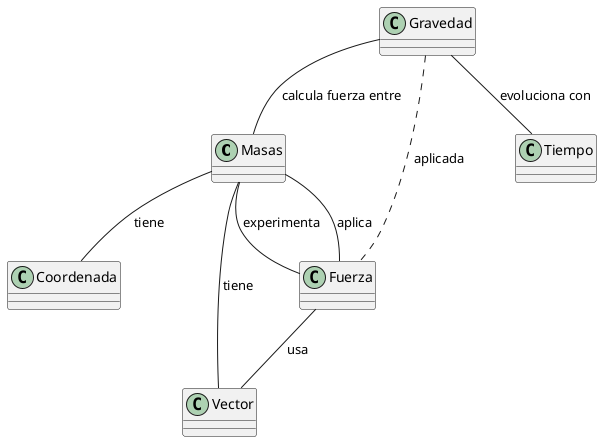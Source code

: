 @startuml
class Masas {

}

class Fuerza {

}

class Gravedad {

}

class Coordenada {

}

class Vector {

}

class Tiempo {

}

Masas -- Fuerza : "aplica"
Masas -- Coordenada : "tiene"
Masas -- Vector : "tiene"
Gravedad -- Masas : "calcula fuerza entre"
Fuerza -- Vector : "usa"
Masas -- Fuerza : "experimenta"
Gravedad -- Tiempo : "evoluciona con"
Gravedad .. Fuerza : "aplicada"
@enduml
